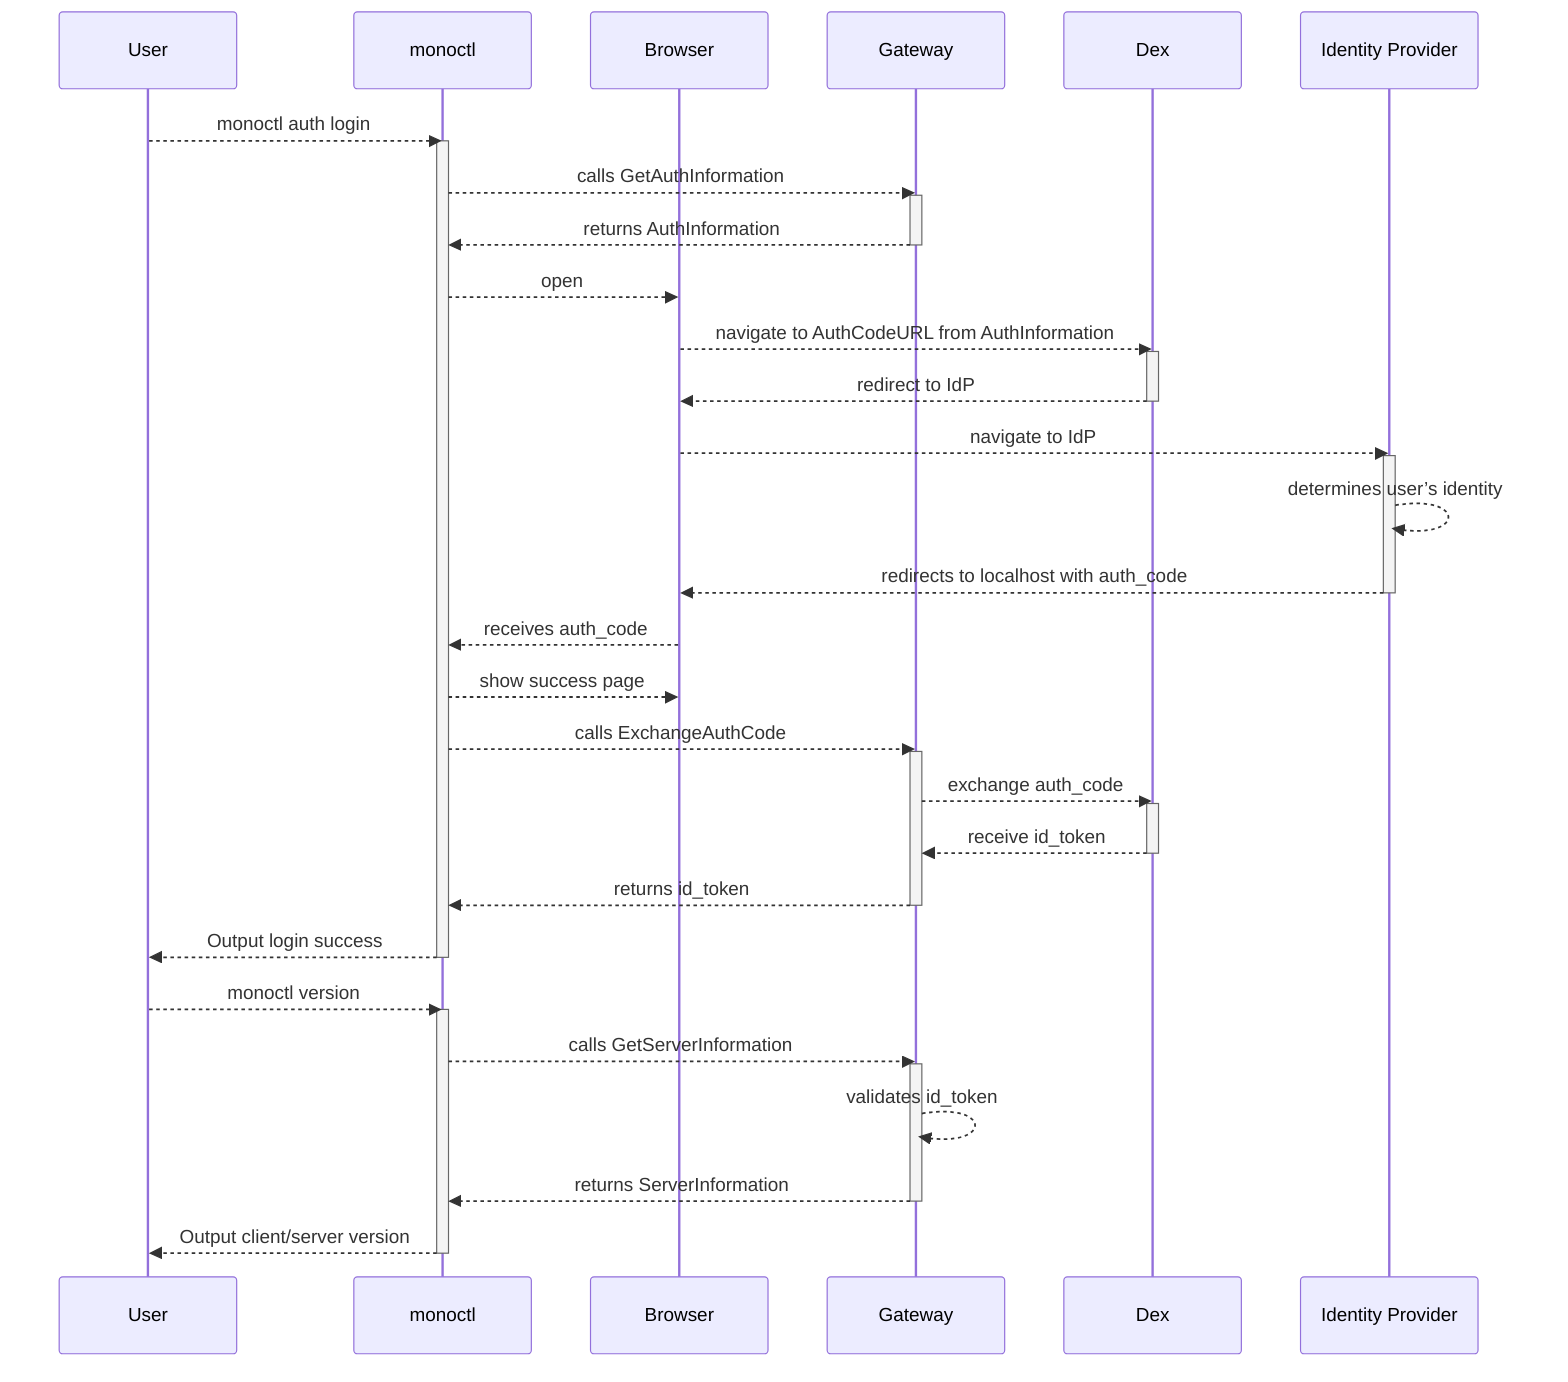 sequenceDiagram
    participant U as User
    participant M as monoctl
    participant B as Browser
    participant G as Gateway
    participant D as Dex
    participant I as Identity Provider
    U-->>M: monoctl auth login
    activate M
    M-->>G: calls GetAuthInformation
    activate G
    G-->>M: returns AuthInformation
    deactivate G
    M-->>B: open
    B-->>D: navigate to AuthCodeURL from AuthInformation
    activate D
    D-->>B: redirect to IdP
    deactivate D
    B-->>I: navigate to IdP
    activate I
    I-->>I: determines user’s identity
    I-->>B: redirects to localhost with auth_code
    deactivate I
    B-->>M: receives auth_code
    M-->>B: show success page
    M-->>G: calls ExchangeAuthCode
    activate G
    G-->>D: exchange auth_code
    activate D
    D-->>G: receive id_token
    deactivate D
    G-->>M: returns id_token
    deactivate G
    M-->>U: Output login success
    deactivate M
    U-->>M: monoctl version
    activate M
    M-->>G: calls GetServerInformation
    activate G
    G-->>G: validates id_token
    G-->>M: returns ServerInformation
    deactivate G
    M-->>U: Output client/server version
    deactivate M